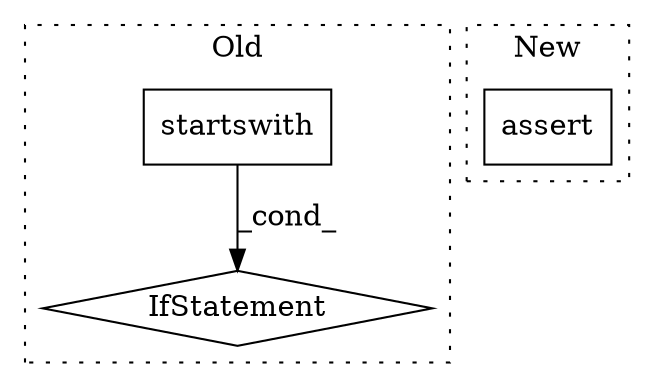 digraph G {
subgraph cluster0 {
1 [label="startswith" a="32" s="7148,7168" l="11,1" shape="box"];
3 [label="IfStatement" a="25" s="7125,7169" l="4,2" shape="diamond"];
label = "Old";
style="dotted";
}
subgraph cluster1 {
2 [label="assert" a="6" s="7043" l="7" shape="box"];
label = "New";
style="dotted";
}
1 -> 3 [label="_cond_"];
}
